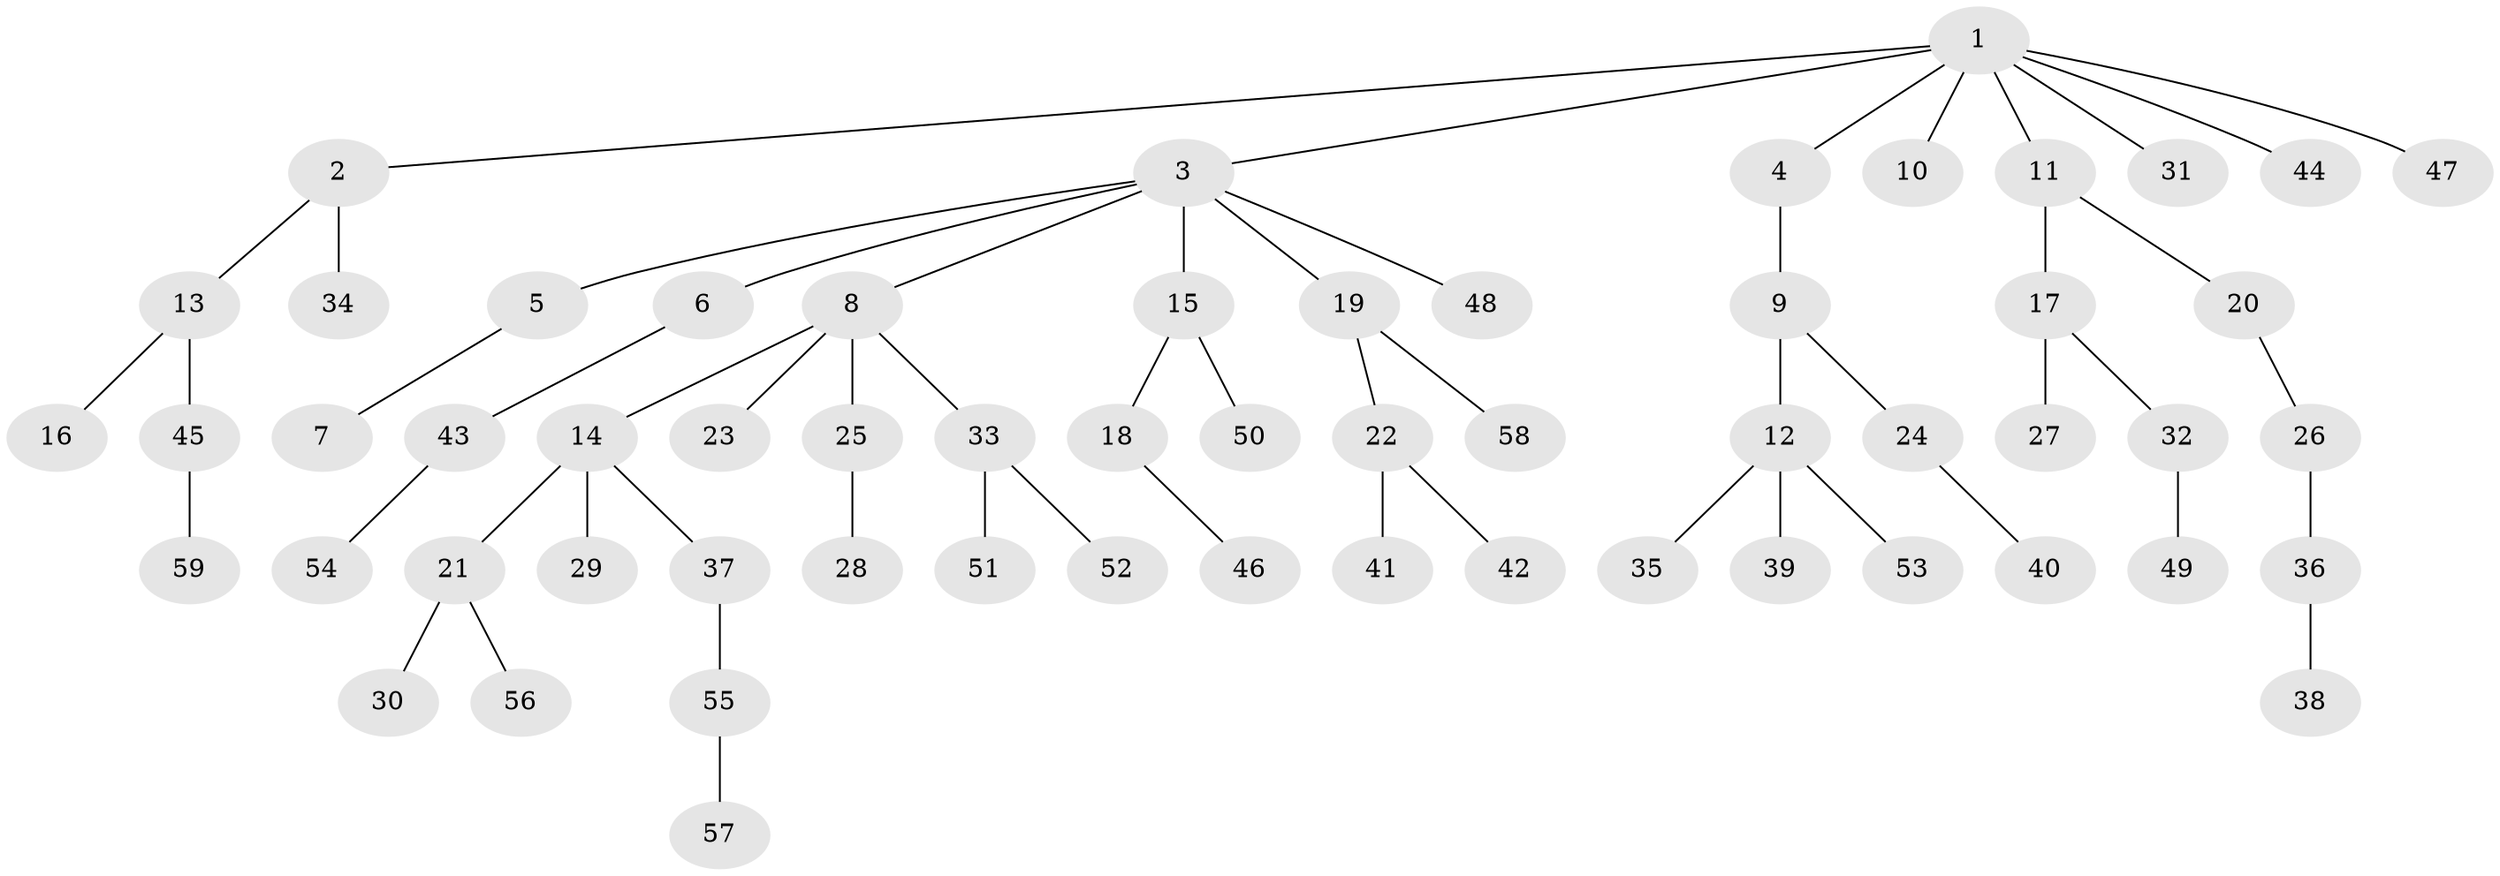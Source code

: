 // Generated by graph-tools (version 1.1) at 2025/26/03/09/25 03:26:23]
// undirected, 59 vertices, 58 edges
graph export_dot {
graph [start="1"]
  node [color=gray90,style=filled];
  1;
  2;
  3;
  4;
  5;
  6;
  7;
  8;
  9;
  10;
  11;
  12;
  13;
  14;
  15;
  16;
  17;
  18;
  19;
  20;
  21;
  22;
  23;
  24;
  25;
  26;
  27;
  28;
  29;
  30;
  31;
  32;
  33;
  34;
  35;
  36;
  37;
  38;
  39;
  40;
  41;
  42;
  43;
  44;
  45;
  46;
  47;
  48;
  49;
  50;
  51;
  52;
  53;
  54;
  55;
  56;
  57;
  58;
  59;
  1 -- 2;
  1 -- 3;
  1 -- 4;
  1 -- 10;
  1 -- 11;
  1 -- 31;
  1 -- 44;
  1 -- 47;
  2 -- 13;
  2 -- 34;
  3 -- 5;
  3 -- 6;
  3 -- 8;
  3 -- 15;
  3 -- 19;
  3 -- 48;
  4 -- 9;
  5 -- 7;
  6 -- 43;
  8 -- 14;
  8 -- 23;
  8 -- 25;
  8 -- 33;
  9 -- 12;
  9 -- 24;
  11 -- 17;
  11 -- 20;
  12 -- 35;
  12 -- 39;
  12 -- 53;
  13 -- 16;
  13 -- 45;
  14 -- 21;
  14 -- 29;
  14 -- 37;
  15 -- 18;
  15 -- 50;
  17 -- 27;
  17 -- 32;
  18 -- 46;
  19 -- 22;
  19 -- 58;
  20 -- 26;
  21 -- 30;
  21 -- 56;
  22 -- 41;
  22 -- 42;
  24 -- 40;
  25 -- 28;
  26 -- 36;
  32 -- 49;
  33 -- 51;
  33 -- 52;
  36 -- 38;
  37 -- 55;
  43 -- 54;
  45 -- 59;
  55 -- 57;
}
